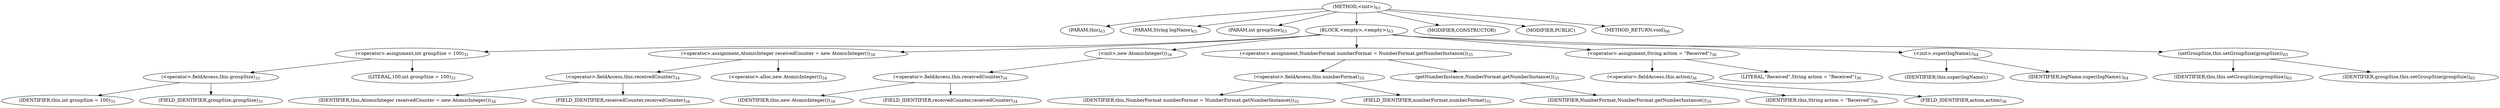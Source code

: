 digraph "&lt;init&gt;" {  
"262" [label = <(METHOD,&lt;init&gt;)<SUB>63</SUB>> ]
"15" [label = <(PARAM,this)<SUB>63</SUB>> ]
"263" [label = <(PARAM,String logName)<SUB>63</SUB>> ]
"264" [label = <(PARAM,int groupSize)<SUB>63</SUB>> ]
"265" [label = <(BLOCK,&lt;empty&gt;,&lt;empty&gt;)<SUB>63</SUB>> ]
"266" [label = <(&lt;operator&gt;.assignment,int groupSize = 100)<SUB>31</SUB>> ]
"267" [label = <(&lt;operator&gt;.fieldAccess,this.groupSize)<SUB>31</SUB>> ]
"268" [label = <(IDENTIFIER,this,int groupSize = 100)<SUB>31</SUB>> ]
"269" [label = <(FIELD_IDENTIFIER,groupSize,groupSize)<SUB>31</SUB>> ]
"270" [label = <(LITERAL,100,int groupSize = 100)<SUB>31</SUB>> ]
"271" [label = <(&lt;operator&gt;.assignment,AtomicInteger receivedCounter = new AtomicInteger())<SUB>34</SUB>> ]
"272" [label = <(&lt;operator&gt;.fieldAccess,this.receivedCounter)<SUB>34</SUB>> ]
"273" [label = <(IDENTIFIER,this,AtomicInteger receivedCounter = new AtomicInteger())<SUB>34</SUB>> ]
"274" [label = <(FIELD_IDENTIFIER,receivedCounter,receivedCounter)<SUB>34</SUB>> ]
"275" [label = <(&lt;operator&gt;.alloc,new AtomicInteger())<SUB>34</SUB>> ]
"276" [label = <(&lt;init&gt;,new AtomicInteger())<SUB>34</SUB>> ]
"277" [label = <(&lt;operator&gt;.fieldAccess,this.receivedCounter)<SUB>34</SUB>> ]
"278" [label = <(IDENTIFIER,this,new AtomicInteger())<SUB>34</SUB>> ]
"279" [label = <(FIELD_IDENTIFIER,receivedCounter,receivedCounter)<SUB>34</SUB>> ]
"280" [label = <(&lt;operator&gt;.assignment,NumberFormat numberFormat = NumberFormat.getNumberInstance())<SUB>35</SUB>> ]
"281" [label = <(&lt;operator&gt;.fieldAccess,this.numberFormat)<SUB>35</SUB>> ]
"282" [label = <(IDENTIFIER,this,NumberFormat numberFormat = NumberFormat.getNumberInstance())<SUB>35</SUB>> ]
"283" [label = <(FIELD_IDENTIFIER,numberFormat,numberFormat)<SUB>35</SUB>> ]
"284" [label = <(getNumberInstance,NumberFormat.getNumberInstance())<SUB>35</SUB>> ]
"285" [label = <(IDENTIFIER,NumberFormat,NumberFormat.getNumberInstance())<SUB>35</SUB>> ]
"286" [label = <(&lt;operator&gt;.assignment,String action = &quot;Received&quot;)<SUB>36</SUB>> ]
"287" [label = <(&lt;operator&gt;.fieldAccess,this.action)<SUB>36</SUB>> ]
"288" [label = <(IDENTIFIER,this,String action = &quot;Received&quot;)<SUB>36</SUB>> ]
"289" [label = <(FIELD_IDENTIFIER,action,action)<SUB>36</SUB>> ]
"290" [label = <(LITERAL,&quot;Received&quot;,String action = &quot;Received&quot;)<SUB>36</SUB>> ]
"291" [label = <(&lt;init&gt;,super(logName);)<SUB>64</SUB>> ]
"14" [label = <(IDENTIFIER,this,super(logName);)> ]
"292" [label = <(IDENTIFIER,logName,super(logName);)<SUB>64</SUB>> ]
"293" [label = <(setGroupSize,this.setGroupSize(groupSize))<SUB>65</SUB>> ]
"16" [label = <(IDENTIFIER,this,this.setGroupSize(groupSize))<SUB>65</SUB>> ]
"294" [label = <(IDENTIFIER,groupSize,this.setGroupSize(groupSize))<SUB>65</SUB>> ]
"295" [label = <(MODIFIER,CONSTRUCTOR)> ]
"296" [label = <(MODIFIER,PUBLIC)> ]
"297" [label = <(METHOD_RETURN,void)<SUB>66</SUB>> ]
  "262" -> "15" 
  "262" -> "263" 
  "262" -> "264" 
  "262" -> "265" 
  "262" -> "295" 
  "262" -> "296" 
  "262" -> "297" 
  "265" -> "266" 
  "265" -> "271" 
  "265" -> "276" 
  "265" -> "280" 
  "265" -> "286" 
  "265" -> "291" 
  "265" -> "293" 
  "266" -> "267" 
  "266" -> "270" 
  "267" -> "268" 
  "267" -> "269" 
  "271" -> "272" 
  "271" -> "275" 
  "272" -> "273" 
  "272" -> "274" 
  "276" -> "277" 
  "277" -> "278" 
  "277" -> "279" 
  "280" -> "281" 
  "280" -> "284" 
  "281" -> "282" 
  "281" -> "283" 
  "284" -> "285" 
  "286" -> "287" 
  "286" -> "290" 
  "287" -> "288" 
  "287" -> "289" 
  "291" -> "14" 
  "291" -> "292" 
  "293" -> "16" 
  "293" -> "294" 
}
